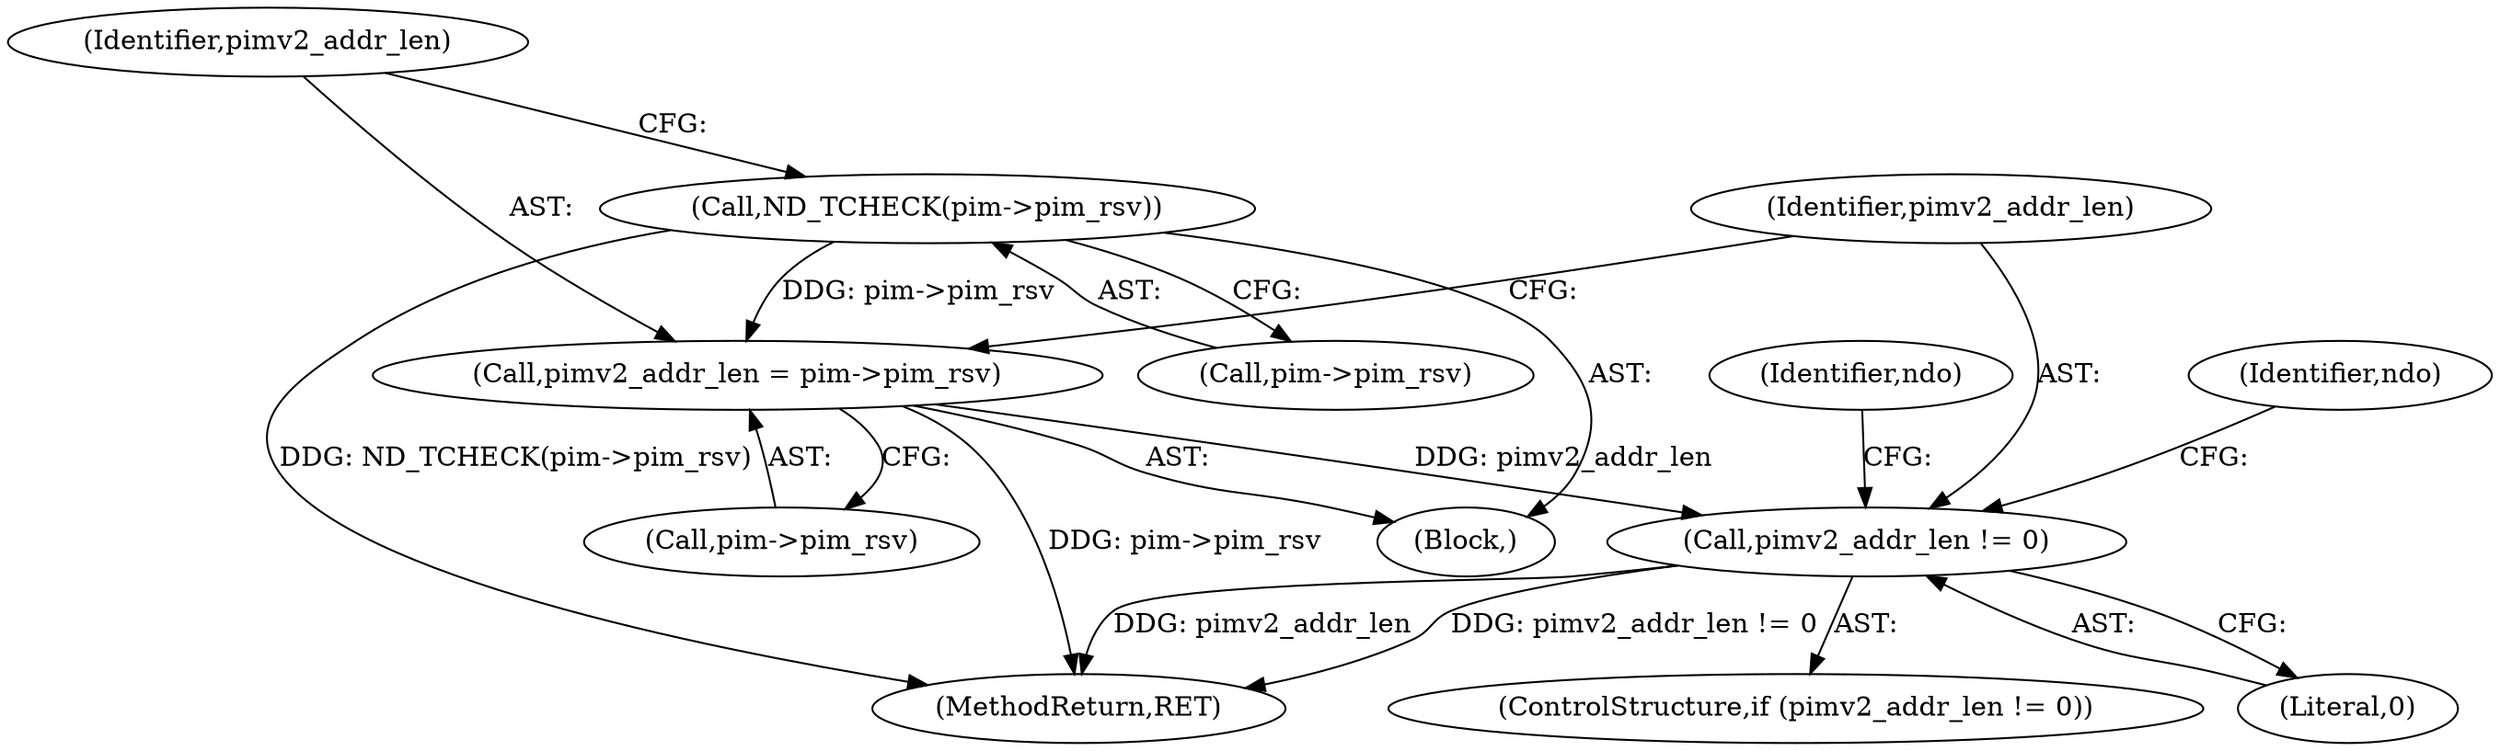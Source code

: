 digraph "0_tcpdump_5dc1860d8267b1e0cb78c9ffa2a40bea2fdb3ddc_4@pointer" {
"1000161" [label="(Call,pimv2_addr_len = pim->pim_rsv)"];
"1000157" [label="(Call,ND_TCHECK(pim->pim_rsv))"];
"1000167" [label="(Call,pimv2_addr_len != 0)"];
"1000162" [label="(Identifier,pimv2_addr_len)"];
"1000124" [label="(Block,)"];
"1000167" [label="(Call,pimv2_addr_len != 0)"];
"1000168" [label="(Identifier,pimv2_addr_len)"];
"1000157" [label="(Call,ND_TCHECK(pim->pim_rsv))"];
"1000161" [label="(Call,pimv2_addr_len = pim->pim_rsv)"];
"1000158" [label="(Call,pim->pim_rsv)"];
"1000166" [label="(ControlStructure,if (pimv2_addr_len != 0))"];
"1000172" [label="(Identifier,ndo)"];
"1000176" [label="(Identifier,ndo)"];
"1000169" [label="(Literal,0)"];
"1000163" [label="(Call,pim->pim_rsv)"];
"1001586" [label="(MethodReturn,RET)"];
"1000161" -> "1000124"  [label="AST: "];
"1000161" -> "1000163"  [label="CFG: "];
"1000162" -> "1000161"  [label="AST: "];
"1000163" -> "1000161"  [label="AST: "];
"1000168" -> "1000161"  [label="CFG: "];
"1000161" -> "1001586"  [label="DDG: pim->pim_rsv"];
"1000157" -> "1000161"  [label="DDG: pim->pim_rsv"];
"1000161" -> "1000167"  [label="DDG: pimv2_addr_len"];
"1000157" -> "1000124"  [label="AST: "];
"1000157" -> "1000158"  [label="CFG: "];
"1000158" -> "1000157"  [label="AST: "];
"1000162" -> "1000157"  [label="CFG: "];
"1000157" -> "1001586"  [label="DDG: ND_TCHECK(pim->pim_rsv)"];
"1000167" -> "1000166"  [label="AST: "];
"1000167" -> "1000169"  [label="CFG: "];
"1000168" -> "1000167"  [label="AST: "];
"1000169" -> "1000167"  [label="AST: "];
"1000172" -> "1000167"  [label="CFG: "];
"1000176" -> "1000167"  [label="CFG: "];
"1000167" -> "1001586"  [label="DDG: pimv2_addr_len"];
"1000167" -> "1001586"  [label="DDG: pimv2_addr_len != 0"];
}
